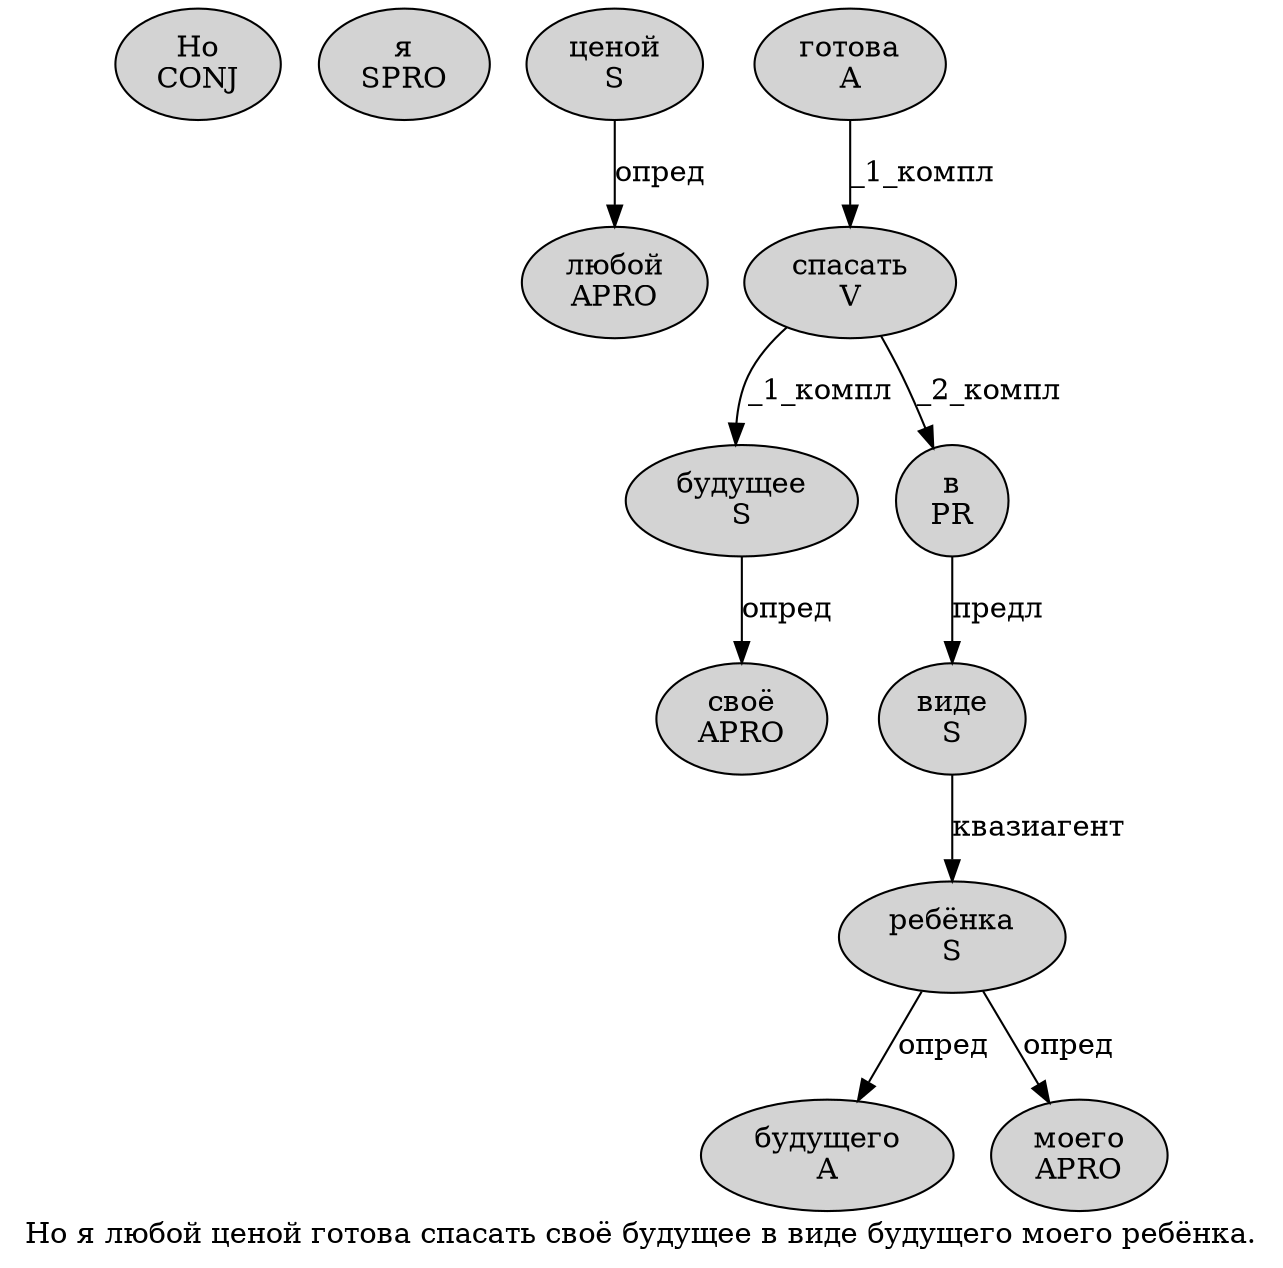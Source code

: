 digraph SENTENCE_1534 {
	graph [label="Но я любой ценой готова спасать своё будущее в виде будущего моего ребёнка."]
	node [style=filled]
		0 [label="Но
CONJ" color="" fillcolor=lightgray penwidth=1 shape=ellipse]
		1 [label="я
SPRO" color="" fillcolor=lightgray penwidth=1 shape=ellipse]
		2 [label="любой
APRO" color="" fillcolor=lightgray penwidth=1 shape=ellipse]
		3 [label="ценой
S" color="" fillcolor=lightgray penwidth=1 shape=ellipse]
		4 [label="готова
A" color="" fillcolor=lightgray penwidth=1 shape=ellipse]
		5 [label="спасать
V" color="" fillcolor=lightgray penwidth=1 shape=ellipse]
		6 [label="своё
APRO" color="" fillcolor=lightgray penwidth=1 shape=ellipse]
		7 [label="будущее
S" color="" fillcolor=lightgray penwidth=1 shape=ellipse]
		8 [label="в
PR" color="" fillcolor=lightgray penwidth=1 shape=ellipse]
		9 [label="виде
S" color="" fillcolor=lightgray penwidth=1 shape=ellipse]
		10 [label="будущего
A" color="" fillcolor=lightgray penwidth=1 shape=ellipse]
		11 [label="моего
APRO" color="" fillcolor=lightgray penwidth=1 shape=ellipse]
		12 [label="ребёнка
S" color="" fillcolor=lightgray penwidth=1 shape=ellipse]
			4 -> 5 [label="_1_компл"]
			3 -> 2 [label="опред"]
			5 -> 7 [label="_1_компл"]
			5 -> 8 [label="_2_компл"]
			7 -> 6 [label="опред"]
			12 -> 10 [label="опред"]
			12 -> 11 [label="опред"]
			9 -> 12 [label="квазиагент"]
			8 -> 9 [label="предл"]
}